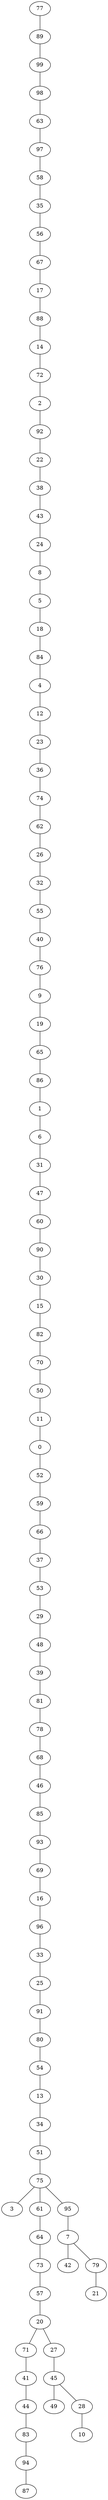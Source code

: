 graph G {
"86";
"14";
"70";
"5";
"92";
"40";
"74";
"3";
"13";
"45";
"88";
"49";
"78";
"73";
"52";
"54";
"89";
"84";
"44";
"46";
"77";
"35";
"82";
"71";
"0";
"90";
"48";
"22";
"16";
"19";
"51";
"24";
"98";
"83";
"80";
"68";
"97";
"17";
"67";
"64";
"41";
"72";
"61";
"37";
"81";
"10";
"56";
"96";
"53";
"50";
"76";
"59";
"6";
"65";
"75";
"25";
"60";
"93";
"85";
"38";
"26";
"99";
"21";
"4";
"29";
"30";
"31";
"47";
"42";
"18";
"28";
"27";
"11";
"95";
"39";
"36";
"15";
"66";
"57";
"1";
"69";
"32";
"20";
"94";
"34";
"43";
"63";
"33";
"79";
"7";
"12";
"62";
"87";
"2";
"9";
"91";
"55";
"8";
"23";
"58";
    "19" -- "65";
    "52" -- "59";
    "62" -- "26";
    "59" -- "66";
    "24" -- "8";
    "22" -- "38";
    "20" -- "27";
    "18" -- "84";
    "72" -- "2";
    "63" -- "97";
    "55" -- "40";
    "13" -- "34";
    "8" -- "5";
    "0" -- "52";
    "43" -- "24";
    "86" -- "1";
    "70" -- "50";
    "37" -- "53";
    "40" -- "76";
    "76" -- "9";
    "96" -- "33";
    "97" -- "58";
    "89" -- "99";
    "81" -- "78";
    "38" -- "43";
    "61" -- "64";
    "29" -- "48";
    "84" -- "4";
    "2" -- "92";
    "20" -- "71";
    "30" -- "15";
    "39" -- "81";
    "91" -- "80";
    "92" -- "22";
    "53" -- "29";
    "99" -- "98";
    "98" -- "63";
    "4" -- "12";
    "77" -- "89";
    "32" -- "55";
    "12" -- "23";
    "34" -- "51";
    "16" -- "96";
    "33" -- "25";
    "68" -- "46";
    "5" -- "18";
    "17" -- "88";
    "23" -- "36";
    "88" -- "14";
    "6" -- "31";
    "1" -- "6";
    "41" -- "44";
    "58" -- "35";
    "67" -- "17";
    "80" -- "54";
    "14" -- "72";
    "54" -- "13";
    "26" -- "32";
    "36" -- "74";
    "57" -- "20";
    "48" -- "39";
    "79" -- "21";
    "71" -- "41";
    "50" -- "11";
    "65" -- "86";
    "74" -- "62";
    "28" -- "10";
    "94" -- "87";
    "44" -- "83";
    "85" -- "93";
    "82" -- "70";
    "25" -- "91";
    "11" -- "0";
    "47" -- "60";
    "75" -- "95";
    "93" -- "69";
    "31" -- "47";
    "78" -- "68";
    "35" -- "56";
    "75" -- "3";
    "45" -- "49";
    "75" -- "61";
    "90" -- "30";
    "51" -- "75";
    "46" -- "85";
    "66" -- "37";
    "9" -- "19";
    "73" -- "57";
    "64" -- "73";
    "15" -- "82";
    "27" -- "45";
    "7" -- "79";
    "7" -- "42";
    "56" -- "67";
    "60" -- "90";
    "45" -- "28";
    "95" -- "7";
    "83" -- "94";
    "69" -- "16";
}
